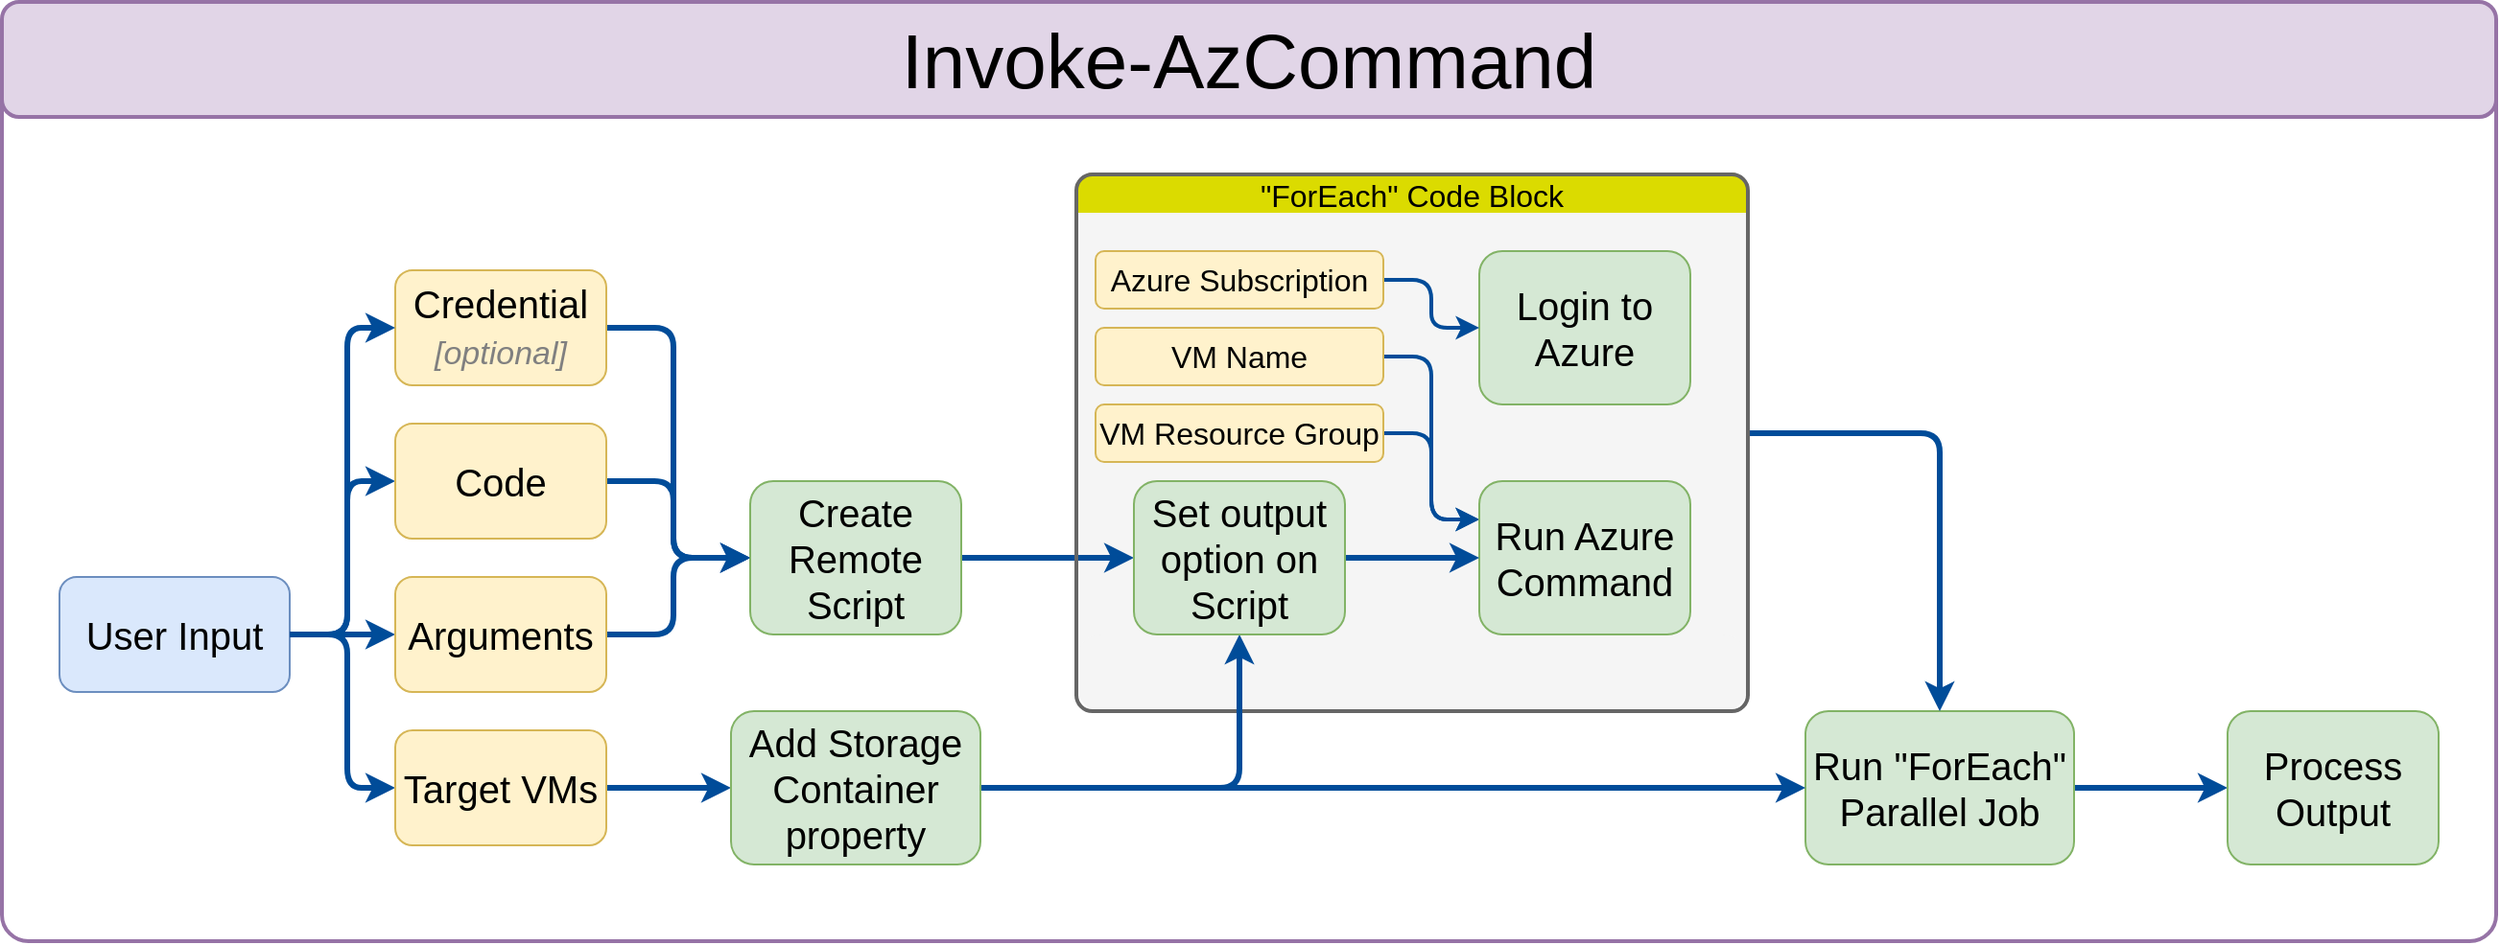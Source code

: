 <mxfile>
    <diagram name="Flow" id="raqGKYXKGMsi2gpzmmi7">
        <mxGraphModel dx="1177" dy="1749" grid="1" gridSize="10" guides="1" tooltips="1" connect="1" arrows="1" fold="1" page="1" pageScale="1" pageWidth="1100" pageHeight="850" math="0" shadow="0">
            <root>
                <mxCell id="0"/>
                <mxCell id="1" parent="0"/>
                <mxCell id="32" value="" style="rounded=1;whiteSpace=wrap;html=1;align=center;verticalAlign=middle;fontFamily=Helvetica;fontSize=16;strokeWidth=2;arcSize=3;strokeColor=#9673A6;" parent="1" vertex="1">
                    <mxGeometry x="150" y="20" width="1300" height="460" as="geometry"/>
                </mxCell>
                <mxCell id="33" value="&quot;ForEach&quot; Code Block" style="rounded=1;whiteSpace=wrap;html=1;shadow=0;labelBackgroundColor=none;strokeColor=none;fillColor=#DBDB00;gradientColor=none;fontSize=16;fontColor=#000000;verticalAlign=top;strokeWidth=2;spacing=0;spacingTop=-2;" parent="1" vertex="1">
                    <mxGeometry x="710" y="79" width="350" height="61" as="geometry"/>
                </mxCell>
                <mxCell id="34" style="edgeStyle=orthogonalEdgeStyle;shape=connector;rounded=1;orthogonalLoop=1;jettySize=auto;html=1;entryX=0;entryY=0.5;entryDx=0;entryDy=0;labelBackgroundColor=default;strokeColor=#004C99;strokeWidth=3;align=center;verticalAlign=middle;fontFamily=Helvetica;fontSize=16;fontColor=default;endArrow=classic;" parent="1" source="38" target="40" edge="1">
                    <mxGeometry relative="1" as="geometry">
                        <Array as="points">
                            <mxPoint x="330" y="320"/>
                            <mxPoint x="330" y="240"/>
                        </Array>
                    </mxGeometry>
                </mxCell>
                <mxCell id="35" value="" style="rounded=0;whiteSpace=wrap;html=1;align=center;verticalAlign=middle;fontFamily=Helvetica;fontSize=16;fontColor=#333333;fillColor=#f5f5f5;arcSize=5;strokeWidth=2;strokeColor=none;" parent="1" vertex="1">
                    <mxGeometry x="710" y="100" width="350" height="230" as="geometry"/>
                </mxCell>
                <mxCell id="36" style="edgeStyle=orthogonalEdgeStyle;shape=connector;rounded=1;orthogonalLoop=1;jettySize=auto;html=1;entryX=0;entryY=0.5;entryDx=0;entryDy=0;labelBackgroundColor=default;strokeColor=#004C99;strokeWidth=3;align=center;verticalAlign=middle;fontFamily=Helvetica;fontSize=16;fontColor=default;endArrow=classic;" parent="1" source="38" target="42" edge="1">
                    <mxGeometry relative="1" as="geometry"/>
                </mxCell>
                <mxCell id="37" style="edgeStyle=orthogonalEdgeStyle;shape=connector;rounded=1;orthogonalLoop=1;jettySize=auto;html=1;entryX=0;entryY=0.5;entryDx=0;entryDy=0;labelBackgroundColor=default;strokeColor=#004C99;strokeWidth=3;align=center;verticalAlign=middle;fontFamily=Helvetica;fontSize=16;fontColor=default;endArrow=classic;" parent="1" source="38" target="44" edge="1">
                    <mxGeometry relative="1" as="geometry">
                        <Array as="points">
                            <mxPoint x="330" y="320"/>
                            <mxPoint x="330" y="400"/>
                        </Array>
                    </mxGeometry>
                </mxCell>
                <mxCell id="38" value="User Input" style="rounded=1;whiteSpace=wrap;html=1;fontSize=20;fillColor=#dae8fc;strokeColor=#6c8ebf;" parent="1" vertex="1">
                    <mxGeometry x="180" y="290" width="120" height="60" as="geometry"/>
                </mxCell>
                <mxCell id="39" style="edgeStyle=orthogonalEdgeStyle;shape=connector;rounded=1;orthogonalLoop=1;jettySize=auto;html=1;labelBackgroundColor=default;strokeColor=#004C99;strokeWidth=3;align=center;verticalAlign=middle;fontFamily=Helvetica;fontSize=16;fontColor=default;endArrow=classic;" parent="1" source="40" target="46" edge="1">
                    <mxGeometry relative="1" as="geometry">
                        <Array as="points">
                            <mxPoint x="500" y="240"/>
                            <mxPoint x="500" y="280"/>
                        </Array>
                    </mxGeometry>
                </mxCell>
                <mxCell id="40" value="Code" style="rounded=1;whiteSpace=wrap;html=1;fontSize=20;fillColor=#fff2cc;strokeColor=#d6b656;" parent="1" vertex="1">
                    <mxGeometry x="355" y="210" width="110" height="60" as="geometry"/>
                </mxCell>
                <mxCell id="41" style="edgeStyle=orthogonalEdgeStyle;shape=connector;rounded=1;orthogonalLoop=1;jettySize=auto;html=1;labelBackgroundColor=default;strokeColor=#004C99;strokeWidth=3;align=center;verticalAlign=middle;fontFamily=Helvetica;fontSize=16;fontColor=default;endArrow=classic;" parent="1" source="42" target="46" edge="1">
                    <mxGeometry relative="1" as="geometry">
                        <Array as="points">
                            <mxPoint x="500" y="320"/>
                            <mxPoint x="500" y="280"/>
                        </Array>
                    </mxGeometry>
                </mxCell>
                <mxCell id="42" value="Arguments" style="rounded=1;whiteSpace=wrap;html=1;fontSize=20;fillColor=#fff2cc;strokeColor=#d6b656;" parent="1" vertex="1">
                    <mxGeometry x="355" y="290" width="110" height="60" as="geometry"/>
                </mxCell>
                <mxCell id="70" style="edgeStyle=orthogonalEdgeStyle;shape=connector;rounded=1;html=1;labelBackgroundColor=default;strokeColor=#004C99;strokeWidth=3;fontFamily=Helvetica;fontSize=16;fontColor=default;endArrow=classic;" edge="1" parent="1" source="44" target="67">
                    <mxGeometry relative="1" as="geometry"/>
                </mxCell>
                <mxCell id="44" value="Target VMs" style="rounded=1;whiteSpace=wrap;html=1;fontSize=20;fillColor=#fff2cc;strokeColor=#d6b656;" parent="1" vertex="1">
                    <mxGeometry x="355" y="370" width="110" height="60" as="geometry"/>
                </mxCell>
                <mxCell id="72" style="edgeStyle=orthogonalEdgeStyle;shape=connector;rounded=1;html=1;labelBackgroundColor=default;strokeColor=#004C99;strokeWidth=3;fontFamily=Helvetica;fontSize=16;fontColor=default;endArrow=classic;" edge="1" parent="1" source="46" target="71">
                    <mxGeometry relative="1" as="geometry"/>
                </mxCell>
                <mxCell id="46" value="Create Remote Script" style="rounded=1;whiteSpace=wrap;html=1;fontSize=20;fillColor=#d5e8d4;strokeColor=#82b366;" parent="1" vertex="1">
                    <mxGeometry x="540" y="240" width="110" height="80" as="geometry"/>
                </mxCell>
                <mxCell id="47" style="edgeStyle=orthogonalEdgeStyle;shape=connector;rounded=1;orthogonalLoop=1;jettySize=auto;html=1;labelBackgroundColor=default;strokeColor=#004C99;strokeWidth=3;align=center;verticalAlign=middle;fontFamily=Helvetica;fontSize=16;fontColor=default;endArrow=classic;" parent="1" source="48" target="49" edge="1">
                    <mxGeometry relative="1" as="geometry"/>
                </mxCell>
                <mxCell id="48" value="Run &quot;ForEach&quot; Parallel Job" style="rounded=1;whiteSpace=wrap;html=1;fontSize=20;fillColor=#d5e8d4;strokeColor=#82b366;" parent="1" vertex="1">
                    <mxGeometry x="1090" y="360" width="140" height="80" as="geometry"/>
                </mxCell>
                <mxCell id="49" value="Process&lt;br&gt;Output" style="rounded=1;whiteSpace=wrap;html=1;fontSize=20;fillColor=#d5e8d4;strokeColor=#82b366;" parent="1" vertex="1">
                    <mxGeometry x="1310" y="360" width="110" height="80" as="geometry"/>
                </mxCell>
                <mxCell id="50" value="Login to&lt;br&gt;Azure" style="rounded=1;whiteSpace=wrap;html=1;fontSize=20;fillColor=#d5e8d4;strokeColor=#82b366;" parent="1" vertex="1">
                    <mxGeometry x="920" y="120" width="110" height="80" as="geometry"/>
                </mxCell>
                <mxCell id="51" style="edgeStyle=orthogonalEdgeStyle;shape=connector;rounded=1;orthogonalLoop=1;jettySize=auto;html=1;labelBackgroundColor=default;strokeColor=#004C99;strokeWidth=3;align=center;verticalAlign=middle;fontFamily=Helvetica;fontSize=16;fontColor=default;endArrow=classic;" parent="1" source="35" target="48" edge="1">
                    <mxGeometry relative="1" as="geometry"/>
                </mxCell>
                <mxCell id="52" style="edgeStyle=orthogonalEdgeStyle;shape=connector;rounded=1;orthogonalLoop=1;jettySize=auto;html=1;entryX=0;entryY=0.25;entryDx=0;entryDy=0;labelBackgroundColor=default;strokeColor=#004C99;strokeWidth=2;align=center;verticalAlign=middle;fontFamily=Helvetica;fontSize=16;fontColor=default;endArrow=classic;" parent="1" source="53" target="60" edge="1">
                    <mxGeometry relative="1" as="geometry"/>
                </mxCell>
                <mxCell id="53" value="VM Name" style="rounded=1;whiteSpace=wrap;html=1;fontSize=16;fillColor=#fff2cc;strokeColor=#d6b656;" parent="1" vertex="1">
                    <mxGeometry x="720" y="160" width="150" height="30" as="geometry"/>
                </mxCell>
                <mxCell id="54" style="edgeStyle=orthogonalEdgeStyle;shape=connector;rounded=1;orthogonalLoop=1;jettySize=auto;html=1;entryX=0;entryY=0.25;entryDx=0;entryDy=0;labelBackgroundColor=default;strokeColor=#004C99;strokeWidth=2;align=center;verticalAlign=middle;fontFamily=Helvetica;fontSize=16;fontColor=default;endArrow=classic;" parent="1" source="55" target="60" edge="1">
                    <mxGeometry relative="1" as="geometry"/>
                </mxCell>
                <mxCell id="55" value="VM Resource Group" style="rounded=1;whiteSpace=wrap;html=1;fontSize=16;fillColor=#fff2cc;strokeColor=#d6b656;" parent="1" vertex="1">
                    <mxGeometry x="720" y="200" width="150" height="30" as="geometry"/>
                </mxCell>
                <mxCell id="56" style="edgeStyle=orthogonalEdgeStyle;shape=connector;rounded=1;orthogonalLoop=1;jettySize=auto;html=1;labelBackgroundColor=default;strokeColor=#004C99;strokeWidth=2;align=center;verticalAlign=middle;fontFamily=Helvetica;fontSize=16;fontColor=default;endArrow=classic;" parent="1" source="57" target="50" edge="1">
                    <mxGeometry relative="1" as="geometry"/>
                </mxCell>
                <mxCell id="57" value="Azure Subscription" style="rounded=1;whiteSpace=wrap;html=1;fontSize=16;fillColor=#fff2cc;strokeColor=#d6b656;" parent="1" vertex="1">
                    <mxGeometry x="720" y="120" width="150" height="30" as="geometry"/>
                </mxCell>
                <mxCell id="58" value="" style="rounded=1;whiteSpace=wrap;html=1;align=center;verticalAlign=middle;fontFamily=Helvetica;fontSize=16;fontColor=#333333;fillColor=#f5f5f5;strokeColor=none;arcSize=33;" parent="1" vertex="1">
                    <mxGeometry x="710" y="320" width="350" height="40" as="geometry"/>
                </mxCell>
                <mxCell id="59" value="" style="rounded=1;whiteSpace=wrap;html=1;align=center;verticalAlign=middle;fontFamily=Helvetica;fontSize=16;fontColor=#333333;fillColor=none;arcSize=3;strokeWidth=2;strokeColor=#666666;" parent="1" vertex="1">
                    <mxGeometry x="710" y="80" width="350" height="280" as="geometry"/>
                </mxCell>
                <mxCell id="60" value="Run Azure Command" style="rounded=1;whiteSpace=wrap;html=1;fontSize=20;fillColor=#d5e8d4;strokeColor=#82b366;" parent="1" vertex="1">
                    <mxGeometry x="920" y="240" width="110" height="80" as="geometry"/>
                </mxCell>
                <mxCell id="61" value="Invoke-AzCommand" style="rounded=1;whiteSpace=wrap;html=1;fontSize=40;fillColor=#e1d5e7;strokeColor=#9673a6;spacingTop=0;glass=0;fontStyle=0;strokeWidth=2;" parent="1" vertex="1">
                    <mxGeometry x="150" y="-10" width="1300" height="60" as="geometry"/>
                </mxCell>
                <mxCell id="66" style="edgeStyle=orthogonalEdgeStyle;shape=connector;rounded=1;html=1;labelBackgroundColor=default;strokeColor=#004C99;strokeWidth=3;fontFamily=Helvetica;fontSize=16;fontColor=default;endArrow=classic;" parent="1" source="62" target="46" edge="1">
                    <mxGeometry relative="1" as="geometry">
                        <Array as="points">
                            <mxPoint x="500" y="160"/>
                            <mxPoint x="500" y="280"/>
                        </Array>
                    </mxGeometry>
                </mxCell>
                <mxCell id="62" value="Credential&lt;br&gt;&lt;i&gt;&lt;font color=&quot;#808080&quot; style=&quot;font-size: 17px;&quot;&gt;[optional]&lt;/font&gt;&lt;/i&gt;" style="rounded=1;whiteSpace=wrap;html=1;fontSize=20;fillColor=#fff2cc;strokeColor=#d6b656;" parent="1" vertex="1">
                    <mxGeometry x="355" y="130" width="110" height="60" as="geometry"/>
                </mxCell>
                <mxCell id="64" style="edgeStyle=orthogonalEdgeStyle;shape=connector;rounded=1;orthogonalLoop=1;jettySize=auto;html=1;entryX=0;entryY=0.5;entryDx=0;entryDy=0;labelBackgroundColor=default;strokeColor=#004C99;strokeWidth=3;align=center;verticalAlign=middle;fontFamily=Helvetica;fontSize=16;fontColor=default;endArrow=classic;" parent="1" source="38" target="62" edge="1">
                    <mxGeometry relative="1" as="geometry">
                        <mxPoint x="300" y="320" as="sourcePoint"/>
                        <mxPoint x="355" y="240" as="targetPoint"/>
                        <Array as="points">
                            <mxPoint x="330" y="320"/>
                            <mxPoint x="330" y="160"/>
                        </Array>
                    </mxGeometry>
                </mxCell>
                <mxCell id="74" style="edgeStyle=orthogonalEdgeStyle;shape=connector;rounded=1;html=1;entryX=0.5;entryY=1;entryDx=0;entryDy=0;labelBackgroundColor=default;strokeColor=#004C99;strokeWidth=3;fontFamily=Helvetica;fontSize=16;fontColor=default;endArrow=classic;" edge="1" parent="1" source="67" target="71">
                    <mxGeometry relative="1" as="geometry"/>
                </mxCell>
                <mxCell id="76" style="edgeStyle=orthogonalEdgeStyle;shape=connector;rounded=1;html=1;labelBackgroundColor=default;strokeColor=#004C99;strokeWidth=3;fontFamily=Helvetica;fontSize=16;fontColor=default;endArrow=classic;" edge="1" parent="1" source="67" target="48">
                    <mxGeometry relative="1" as="geometry"/>
                </mxCell>
                <mxCell id="67" value="Add Storage Container property" style="rounded=1;whiteSpace=wrap;html=1;fontSize=20;fillColor=#d5e8d4;strokeColor=#82b366;" vertex="1" parent="1">
                    <mxGeometry x="530" y="360" width="130" height="80" as="geometry"/>
                </mxCell>
                <mxCell id="73" style="edgeStyle=orthogonalEdgeStyle;shape=connector;rounded=1;html=1;labelBackgroundColor=default;strokeColor=#004C99;strokeWidth=3;fontFamily=Helvetica;fontSize=16;fontColor=default;endArrow=classic;" edge="1" parent="1" source="71" target="60">
                    <mxGeometry relative="1" as="geometry"/>
                </mxCell>
                <mxCell id="71" value="Set output option on Script" style="rounded=1;whiteSpace=wrap;html=1;fontSize=20;fillColor=#d5e8d4;strokeColor=#82b366;" vertex="1" parent="1">
                    <mxGeometry x="740" y="240" width="110" height="80" as="geometry"/>
                </mxCell>
            </root>
        </mxGraphModel>
    </diagram>
</mxfile>